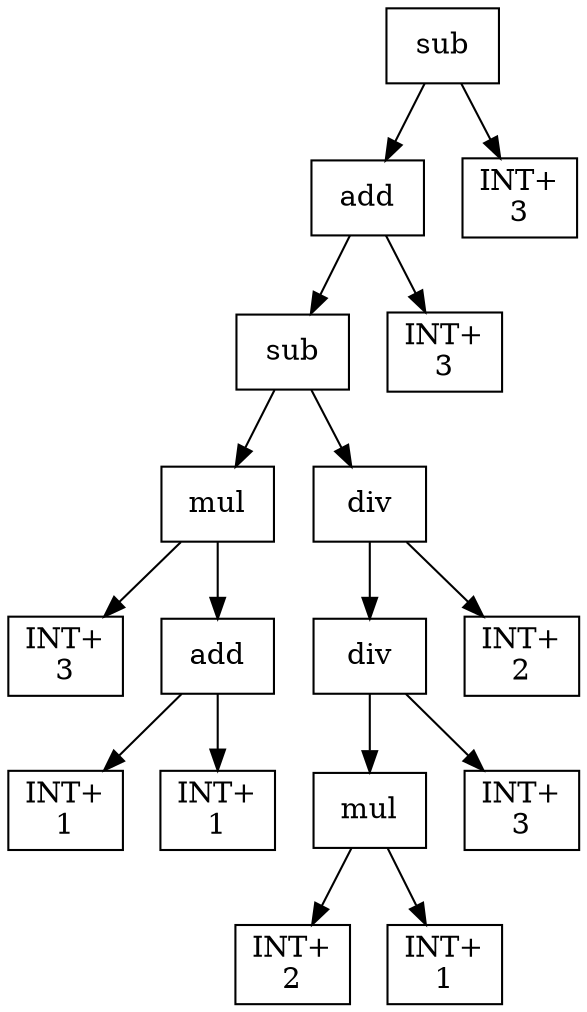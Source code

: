 digraph expr {
  node [shape=box];
  n1 [label="sub"];
  n2 [label="add"];
  n3 [label="sub"];
  n4 [label="mul"];
  n5 [label="INT+\n3"];
  n6 [label="add"];
  n7 [label="INT+\n1"];
  n8 [label="INT+\n1"];
  n6 -> n7;
  n6 -> n8;
  n4 -> n5;
  n4 -> n6;
  n9 [label="div"];
  n10 [label="div"];
  n11 [label="mul"];
  n12 [label="INT+\n2"];
  n13 [label="INT+\n1"];
  n11 -> n12;
  n11 -> n13;
  n14 [label="INT+\n3"];
  n10 -> n11;
  n10 -> n14;
  n15 [label="INT+\n2"];
  n9 -> n10;
  n9 -> n15;
  n3 -> n4;
  n3 -> n9;
  n16 [label="INT+\n3"];
  n2 -> n3;
  n2 -> n16;
  n17 [label="INT+\n3"];
  n1 -> n2;
  n1 -> n17;
}